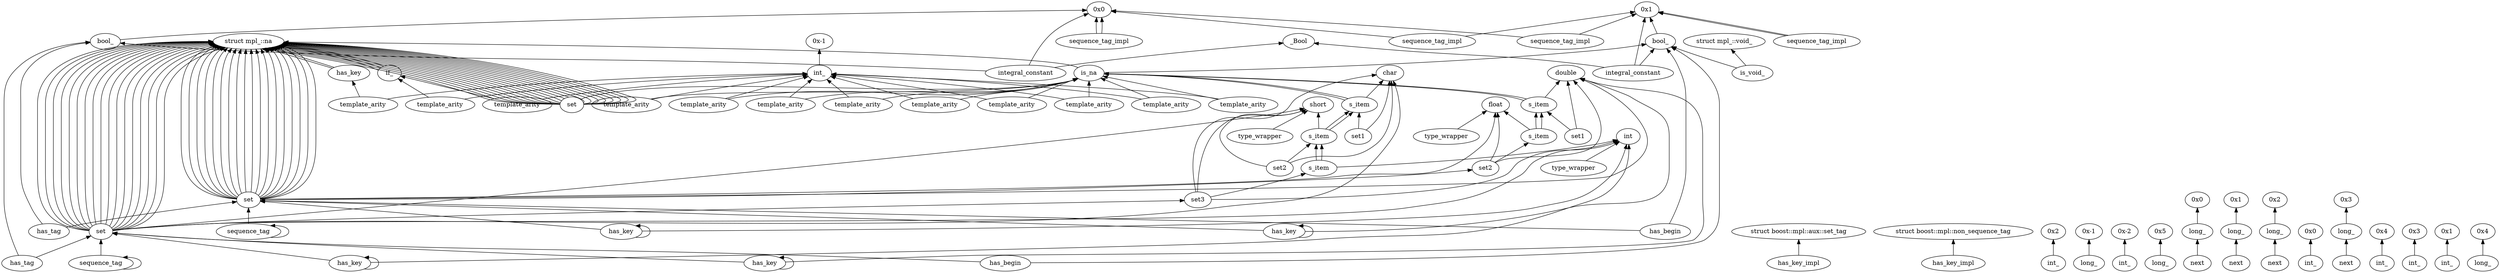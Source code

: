 digraph {
rankdir="BT";
n150966040[label="_Bool"];
n150966064[label="char"];
n150966112[label="short"];
n150966136[label="int"];
n150966328[label="float"];
n150966352[label="double"];
n152216104[label="struct mpl_::void_"];
n152782472[label="struct mpl_::na"];
n152810088[label="struct boost::mpl::aux::set_tag"];
n158204456[label="struct boost::mpl::non_sequence_tag"];
n611218909[label="type_wrapper"];
n622401749[label="bool_"];
n631491362[label="int_"];
n640345503[label="set"];
n664944507[label="template_arity"];
n6142157679[label="long_"];
n6188539634[label="s_item"];
n6218325035[label="set1"];
n6312746502[label="has_begin"];
n6323247818[label="set"];
n6419457795[label="sequence_tag_impl"];
n6438475566[label="template_arity"];
n6484430237[label="integral_constant"];
n6716293435[label="s_item"];
n6879923226[label="is_na"];
n6926845575[label="template_arity"];
n61011698228[label="s_item"];
n61036873176[label="has_key_impl"];
n61113926650[label="int_"];
n61151206426[label="integral_constant"];
n61241589282[label="template_arity"];
n61317272986[label="long_"];
n61388962654[label="if_"];
n61407950210[label="long_"];
n61441527175[label="type_wrapper"];
n61608089016[label="sequence_tag_impl"];
n61613465205[label="has_key"];
n61623701935[label="set2"];
n61689424547[label="has_key"];
n61772319518[label="next"];
n61772623563[label="template_arity"];
n61798273465[label="long_"];
n61809448078[label="int_"];
n61811625486[label="template_arity"];
n61843817127[label="is_void_"];
n61995228636[label="template_arity"];
n62030045518[label="has_tag"];
n62045009807[label="template_arity"];
n62103004126[label="long_"];
n62231201717[label="sequence_tag_impl"];
n62271728589[label="template_arity"];
n62273437107[label="has_key"];
n62305841688[label="type_wrapper"];
n62320623100[label="sequence_tag"];
n62345958427[label="has_begin"];
n62379766935[label="next"];
n62462633808[label="int_"];
n62473744640[label="set1"];
n62477457506[label="int_"];
n62503343751[label="has_tag"];
n62536134744[label="template_arity"];
n62572116753[label="has_key"];
n62802754555[label="sequence_tag_impl"];
n62908830214[label="s_item"];
n62983118043[label="int_"];
n63168093896[label="set3"];
n63214720938[label="has_key_impl"];
n63216040882[label="set"];
n63237621052[label="long_"];
n63381310535[label="next"];
n63408351489[label="template_arity"];
n63460394089[label="has_key"];
n63514527880[label="int_"];
n63536265363[label="long_"];
n63627070002[label="bool_"];
n63718566203[label="s_item"];
n63734644192[label="next"];
n63748020783[label="template_arity"];
n64206398301[label="set2"];
n64266500944[label="sequence_tag"];
n839922763[label="0x3"];
n8176765527[label="0x0"];
n8835241951[label="0x3"];
n81030972443[label="0x1"];
n81072357793[label="0x1"];
n81175330599[label="0x4"];
n81303797509[label="0x-2"];
n81740616921[label="0x-1"];
n81773484321[label="0x0"];
n81829803339[label="0x0"];
n82270295475[label="0x1"];
n82628043642[label="0x-1"];
n82889331972[label="0x4"];
n82966151721[label="0x5"];
n83885814627[label="0x2"];
n84069829297[label="0x2"];

n611218909 -> n150966112;
n622401749 -> n81030972443;
n631491362 -> n84069829297;
n640345503 -> n150966064;
n640345503 -> n150966112;
n640345503 -> n150966136;
n640345503 -> n152782472;
n640345503 -> n152782472;
n640345503 -> n152782472;
n640345503 -> n152782472;
n640345503 -> n152782472;
n640345503 -> n152782472;
n640345503 -> n152782472;
n640345503 -> n152782472;
n640345503 -> n152782472;
n640345503 -> n152782472;
n640345503 -> n152782472;
n640345503 -> n152782472;
n640345503 -> n152782472;
n640345503 -> n152782472;
n640345503 -> n152782472;
n640345503 -> n152782472;
n640345503 -> n152782472;
n640345503 -> n63168093896;
n664944507 -> n61388962654;
n664944507 -> n62462633808;
n6142157679 -> n81740616921;
n6188539634 -> n150966328;
n6188539634 -> n6716293435;
n6188539634 -> n6716293435;
n6218325035 -> n150966352;
n6218325035 -> n6716293435;
n6312746502 -> n640345503;
n6312746502 -> n622401749;
n6323247818 -> n152782472;
n6323247818 -> n152782472;
n6323247818 -> n152782472;
n6323247818 -> n152782472;
n6323247818 -> n152782472;
n6323247818 -> n152782472;
n6323247818 -> n152782472;
n6323247818 -> n152782472;
n6323247818 -> n152782472;
n6323247818 -> n152782472;
n6323247818 -> n152782472;
n6323247818 -> n152782472;
n6323247818 -> n152782472;
n6323247818 -> n152782472;
n6323247818 -> n152782472;
n6323247818 -> n152782472;
n6323247818 -> n152782472;
n6323247818 -> n152782472;
n6323247818 -> n152782472;
n6323247818 -> n152782472;
n6323247818 -> n6879923226;
n6419457795 -> n81030972443;
n6419457795 -> n81030972443;
n6438475566 -> n6879923226;
n6438475566 -> n62462633808;
n6484430237 -> n150966040;
n6484430237 -> n81773484321;
n6484430237 -> n63627070002;
n6716293435 -> n150966352;
n6716293435 -> n6879923226;
n6716293435 -> n6879923226;
n6879923226 -> n152782472;
n6879923226 -> n622401749;
n6926845575 -> n6879923226;
n6926845575 -> n62462633808;
n61011698228 -> n150966064;
n61011698228 -> n6879923226;
n61011698228 -> n6879923226;
n61036873176 -> n152810088;
n61113926650 -> n81303797509;
n61151206426 -> n150966040;
n61151206426 -> n81030972443;
n61151206426 -> n622401749;
n61241589282 -> n6879923226;
n61241589282 -> n62462633808;
n61317272986 -> n82966151721;
n61388962654 -> n152782472;
n61388962654 -> n152782472;
n61388962654 -> n152782472;
n61407950210 -> n81829803339;
n61441527175 -> n150966328;
n61608089016 -> n81773484321;
n61608089016 -> n81030972443;
n61613465205 -> n152782472;
n61613465205 -> n152782472;
n61623701935 -> n150966064;
n61623701935 -> n150966112;
n61623701935 -> n62908830214;
n61689424547 -> n640345503;
n61689424547 -> n150966352;
n61689424547 -> n61689424547;
n61772319518 -> n63237621052;
n61772623563 -> n6879923226;
n61772623563 -> n62462633808;
n61798273465 -> n83885814627;
n61809448078 -> n8176765527;
n61811625486 -> n6879923226;
n61811625486 -> n62462633808;
n61843817127 -> n152216104;
n61843817127 -> n622401749;
n61995228636 -> n6879923226;
n61995228636 -> n62462633808;
n62030045518 -> n63216040882;
n62030045518 -> n63627070002;
n62045009807 -> n6879923226;
n62045009807 -> n62462633808;
n62103004126 -> n8835241951;
n62231201717 -> n81773484321;
n62231201717 -> n81773484321;
n62271728589 -> n61388962654;
n62271728589 -> n62462633808;
n62273437107 -> n640345503;
n62273437107 -> n150966136;
n62273437107 -> n62273437107;
n62305841688 -> n150966136;
n62320623100 -> n63216040882;
n62320623100 -> n62320623100;
n62345958427 -> n63216040882;
n62345958427 -> n622401749;
n62379766935 -> n62103004126;
n62462633808 -> n82628043642;
n62473744640 -> n150966064;
n62473744640 -> n61011698228;
n62477457506 -> n81175330599;
n62503343751 -> n640345503;
n62503343751 -> n63627070002;
n62536134744 -> n6879923226;
n62536134744 -> n62462633808;
n62572116753 -> n63216040882;
n62572116753 -> n150966352;
n62572116753 -> n62572116753;
n62802754555 -> n81030972443;
n62802754555 -> n81773484321;
n62908830214 -> n150966112;
n62908830214 -> n61011698228;
n62908830214 -> n61011698228;
n62983118043 -> n839922763;
n63168093896 -> n150966064;
n63168093896 -> n150966112;
n63168093896 -> n150966136;
n63168093896 -> n63718566203;
n63214720938 -> n158204456;
n63216040882 -> n150966352;
n63216040882 -> n150966328;
n63216040882 -> n152782472;
n63216040882 -> n152782472;
n63216040882 -> n152782472;
n63216040882 -> n152782472;
n63216040882 -> n152782472;
n63216040882 -> n152782472;
n63216040882 -> n152782472;
n63216040882 -> n152782472;
n63216040882 -> n152782472;
n63216040882 -> n152782472;
n63216040882 -> n152782472;
n63216040882 -> n152782472;
n63216040882 -> n152782472;
n63216040882 -> n152782472;
n63216040882 -> n152782472;
n63216040882 -> n152782472;
n63216040882 -> n152782472;
n63216040882 -> n152782472;
n63216040882 -> n64206398301;
n63237621052 -> n81072357793;
n63381310535 -> n61798273465;
n63408351489 -> n6879923226;
n63408351489 -> n62462633808;
n63460394089 -> n63216040882;
n63460394089 -> n150966136;
n63460394089 -> n63460394089;
n63514527880 -> n82270295475;
n63536265363 -> n82889331972;
n63627070002 -> n81773484321;
n63718566203 -> n150966136;
n63718566203 -> n62908830214;
n63718566203 -> n62908830214;
n63734644192 -> n61407950210;
n63748020783 -> n61613465205;
n63748020783 -> n62462633808;
n64206398301 -> n150966352;
n64206398301 -> n150966328;
n64206398301 -> n6188539634;
n64266500944 -> n640345503;
n64266500944 -> n64266500944;

}
